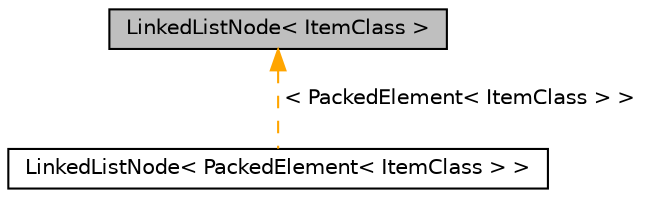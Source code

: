 digraph G
{
  bgcolor="transparent";
  edge [fontname="Helvetica",fontsize="10",labelfontname="Helvetica",labelfontsize="10"];
  node [fontname="Helvetica",fontsize="10",shape=record];
  Node1 [label="LinkedListNode\< ItemClass \>",height=0.2,width=0.4,color="black", fillcolor="grey75", style="filled" fontcolor="black"];
  Node1 -> Node2 [dir="back",color="orange",fontsize="10",style="dashed",label=" \< PackedElement\< ItemClass \> \>" ,fontname="Helvetica"];
  Node2 [label="LinkedListNode\< PackedElement\< ItemClass \> \>",height=0.2,width=0.4,color="black",URL="$classLinkedListNode.html"];
}
